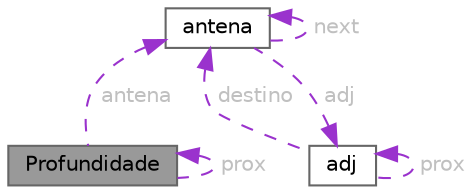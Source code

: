 digraph "Profundidade"
{
 // LATEX_PDF_SIZE
  bgcolor="transparent";
  edge [fontname=Helvetica,fontsize=10,labelfontname=Helvetica,labelfontsize=10];
  node [fontname=Helvetica,fontsize=10,shape=box,height=0.2,width=0.4];
  Node1 [id="Node000001",label="Profundidade",height=0.2,width=0.4,color="gray40", fillcolor="grey60", style="filled", fontcolor="black",tooltip="Estrutura para guardar os caminhos na profundidade."];
  Node2 -> Node1 [id="edge1_Node000001_Node000002",dir="back",color="darkorchid3",style="dashed",tooltip=" ",label=" antena",fontcolor="grey" ];
  Node2 [id="Node000002",label="antena",height=0.2,width=0.4,color="gray40", fillcolor="white", style="filled",URL="$structantena.html",tooltip="Estrutura que representa uma antena."];
  Node3 -> Node2 [id="edge2_Node000002_Node000003",dir="back",color="darkorchid3",style="dashed",tooltip=" ",label=" adj",fontcolor="grey" ];
  Node3 [id="Node000003",label="adj",height=0.2,width=0.4,color="gray40", fillcolor="white", style="filled",URL="$structadj.html",tooltip="Estrutura que representa uma aresta entre antenas."];
  Node2 -> Node3 [id="edge3_Node000003_Node000002",dir="back",color="darkorchid3",style="dashed",tooltip=" ",label=" destino",fontcolor="grey" ];
  Node3 -> Node3 [id="edge4_Node000003_Node000003",dir="back",color="darkorchid3",style="dashed",tooltip=" ",label=" prox",fontcolor="grey" ];
  Node2 -> Node2 [id="edge5_Node000002_Node000002",dir="back",color="darkorchid3",style="dashed",tooltip=" ",label=" next",fontcolor="grey" ];
  Node1 -> Node1 [id="edge6_Node000001_Node000001",dir="back",color="darkorchid3",style="dashed",tooltip=" ",label=" prox",fontcolor="grey" ];
}
